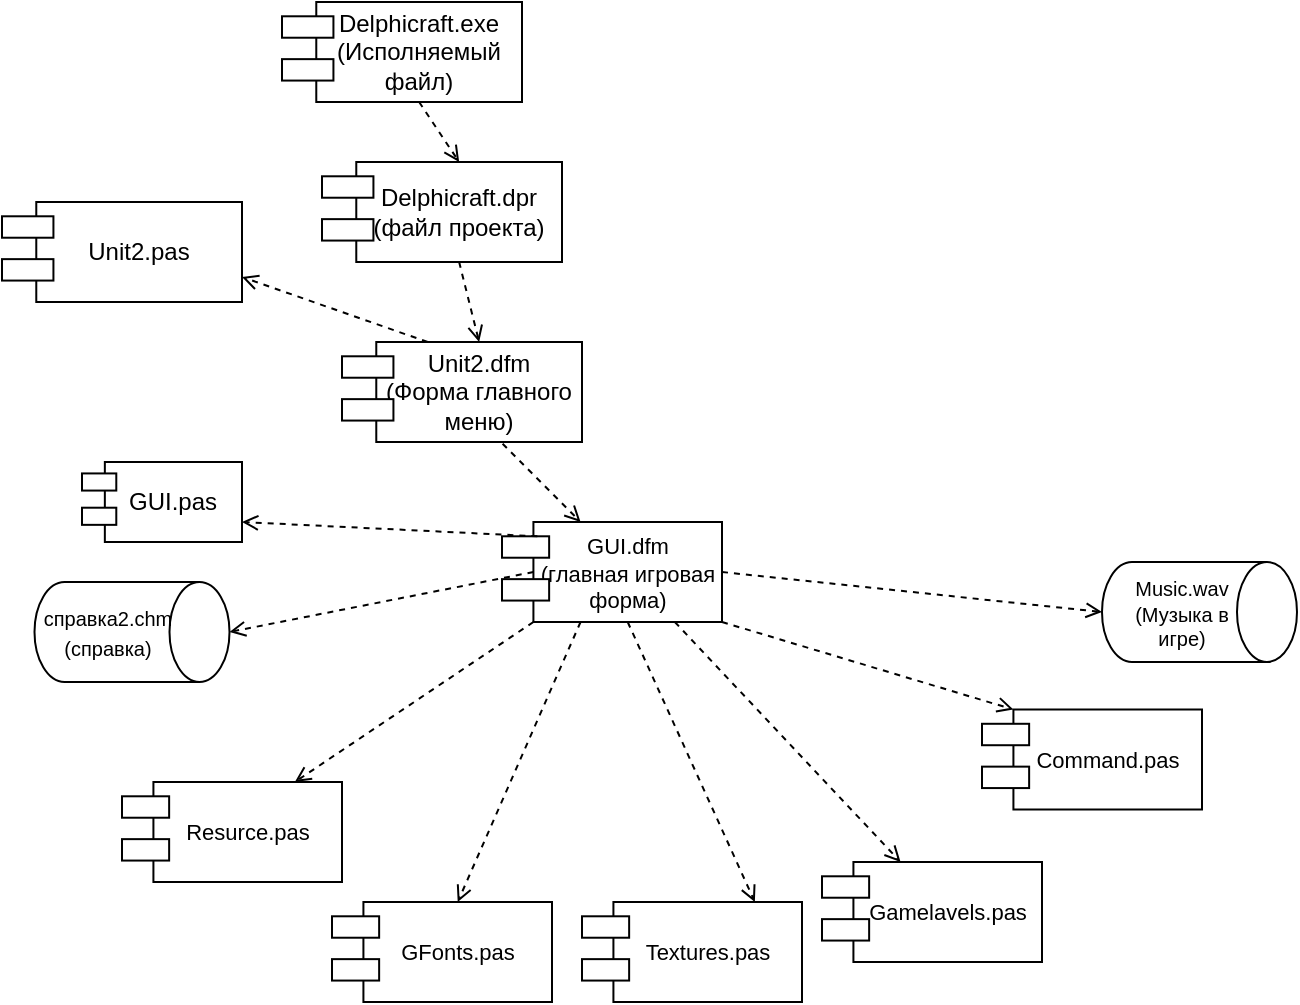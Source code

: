 <mxfile version="24.7.16">
  <diagram name="Страница — 1" id="lbg7ffR3EiaJTP5XwaKE">
    <mxGraphModel dx="1018" dy="563" grid="1" gridSize="10" guides="1" tooltips="1" connect="1" arrows="1" fold="1" page="1" pageScale="1" pageWidth="827" pageHeight="1169" math="0" shadow="0">
      <root>
        <mxCell id="0" />
        <mxCell id="1" parent="0" />
        <mxCell id="ARTo58OZnLdZcZKK6a_Y-5" value="" style="group" vertex="1" connectable="0" parent="1">
          <mxGeometry x="320" y="320" width="110" height="50" as="geometry" />
        </mxCell>
        <mxCell id="ARTo58OZnLdZcZKK6a_Y-1" value="&lt;font style=&quot;font-size: 11px;&quot;&gt;GUI.dfm&lt;/font&gt;&lt;div style=&quot;font-size: 11px;&quot;&gt;&lt;font style=&quot;font-size: 11px;&quot;&gt;(главная игровая форма)&lt;/font&gt;&lt;/div&gt;" style="rounded=0;whiteSpace=wrap;html=1;" vertex="1" parent="ARTo58OZnLdZcZKK6a_Y-5">
          <mxGeometry x="15.71" width="94.29" height="50" as="geometry" />
        </mxCell>
        <mxCell id="ARTo58OZnLdZcZKK6a_Y-2" value="" style="rounded=0;whiteSpace=wrap;html=1;" vertex="1" parent="ARTo58OZnLdZcZKK6a_Y-5">
          <mxGeometry y="7.143" width="23.571" height="10.714" as="geometry" />
        </mxCell>
        <mxCell id="ARTo58OZnLdZcZKK6a_Y-4" value="" style="rounded=0;whiteSpace=wrap;html=1;" vertex="1" parent="ARTo58OZnLdZcZKK6a_Y-5">
          <mxGeometry y="28.571" width="23.571" height="10.714" as="geometry" />
        </mxCell>
        <mxCell id="ARTo58OZnLdZcZKK6a_Y-6" value="" style="endArrow=open;dashed=1;html=1;rounded=0;exitX=1;exitY=0.5;exitDx=0;exitDy=0;endFill=0;entryX=0.5;entryY=1;entryDx=0;entryDy=0;entryPerimeter=0;" edge="1" parent="1" source="ARTo58OZnLdZcZKK6a_Y-1" target="ARTo58OZnLdZcZKK6a_Y-7">
          <mxGeometry width="50" height="50" relative="1" as="geometry">
            <mxPoint x="350" y="360" as="sourcePoint" />
            <mxPoint x="630" y="370" as="targetPoint" />
          </mxGeometry>
        </mxCell>
        <mxCell id="ARTo58OZnLdZcZKK6a_Y-7" value="" style="shape=cylinder3;whiteSpace=wrap;html=1;boundedLbl=1;backgroundOutline=1;size=15;rotation=90;" vertex="1" parent="1">
          <mxGeometry x="643.75" y="316.25" width="50" height="97.5" as="geometry" />
        </mxCell>
        <mxCell id="ARTo58OZnLdZcZKK6a_Y-8" value="&lt;font style=&quot;font-size: 10px;&quot;&gt;Music.wav&lt;/font&gt;&lt;div style=&quot;font-size: 10px;&quot;&gt;&lt;font style=&quot;font-size: 10px;&quot;&gt;(Музыка в игре)&lt;/font&gt;&lt;/div&gt;" style="text;html=1;align=center;verticalAlign=middle;whiteSpace=wrap;rounded=0;" vertex="1" parent="1">
          <mxGeometry x="630" y="350" width="60" height="30" as="geometry" />
        </mxCell>
        <mxCell id="ARTo58OZnLdZcZKK6a_Y-11" value="" style="endArrow=open;dashed=1;html=1;rounded=0;exitX=0;exitY=0.5;exitDx=0;exitDy=0;endFill=0;entryX=0.5;entryY=0;entryDx=0;entryDy=0;entryPerimeter=0;" edge="1" parent="1" source="ARTo58OZnLdZcZKK6a_Y-1" target="ARTo58OZnLdZcZKK6a_Y-9">
          <mxGeometry width="50" height="50" relative="1" as="geometry">
            <mxPoint x="140" y="403.75" as="sourcePoint" />
            <mxPoint x="330" y="423.75" as="targetPoint" />
          </mxGeometry>
        </mxCell>
        <mxCell id="ARTo58OZnLdZcZKK6a_Y-13" value="" style="group" vertex="1" connectable="0" parent="1">
          <mxGeometry x="86.25" y="350" width="97.5" height="50" as="geometry" />
        </mxCell>
        <mxCell id="ARTo58OZnLdZcZKK6a_Y-9" value="" style="shape=cylinder3;whiteSpace=wrap;html=1;boundedLbl=1;backgroundOutline=1;size=15;rotation=90;" vertex="1" parent="ARTo58OZnLdZcZKK6a_Y-13">
          <mxGeometry x="23.75" y="-23.75" width="50" height="97.5" as="geometry" />
        </mxCell>
        <mxCell id="ARTo58OZnLdZcZKK6a_Y-10" value="&lt;span style=&quot;font-size: 10px;&quot;&gt;справка2.chm&lt;/span&gt;&lt;div&gt;&lt;span style=&quot;font-size: 10px;&quot;&gt;(справка)&lt;/span&gt;&lt;/div&gt;" style="text;html=1;align=center;verticalAlign=middle;whiteSpace=wrap;rounded=0;" vertex="1" parent="ARTo58OZnLdZcZKK6a_Y-13">
          <mxGeometry x="13.75" y="10" width="46.25" height="30" as="geometry" />
        </mxCell>
        <mxCell id="ARTo58OZnLdZcZKK6a_Y-15" value="" style="group" vertex="1" connectable="0" parent="1">
          <mxGeometry x="110" y="290" width="80" height="40" as="geometry" />
        </mxCell>
        <mxCell id="ARTo58OZnLdZcZKK6a_Y-16" value="&lt;span style=&quot;text-align: left;&quot;&gt;GUI.pas&lt;/span&gt;" style="rounded=0;whiteSpace=wrap;html=1;" vertex="1" parent="ARTo58OZnLdZcZKK6a_Y-15">
          <mxGeometry x="11.425" width="68.575" height="40" as="geometry" />
        </mxCell>
        <mxCell id="ARTo58OZnLdZcZKK6a_Y-17" value="" style="rounded=0;whiteSpace=wrap;html=1;" vertex="1" parent="ARTo58OZnLdZcZKK6a_Y-15">
          <mxGeometry y="5.714" width="17.143" height="8.571" as="geometry" />
        </mxCell>
        <mxCell id="ARTo58OZnLdZcZKK6a_Y-18" value="" style="rounded=0;whiteSpace=wrap;html=1;" vertex="1" parent="ARTo58OZnLdZcZKK6a_Y-15">
          <mxGeometry y="22.857" width="17.143" height="8.571" as="geometry" />
        </mxCell>
        <mxCell id="ARTo58OZnLdZcZKK6a_Y-19" value="" style="endArrow=open;dashed=1;html=1;rounded=0;exitX=0.75;exitY=0;exitDx=0;exitDy=0;endFill=0;entryX=1;entryY=0.75;entryDx=0;entryDy=0;" edge="1" parent="1" source="ARTo58OZnLdZcZKK6a_Y-2" target="ARTo58OZnLdZcZKK6a_Y-16">
          <mxGeometry width="50" height="50" relative="1" as="geometry">
            <mxPoint x="346" y="355" as="sourcePoint" />
            <mxPoint x="194" y="385" as="targetPoint" />
          </mxGeometry>
        </mxCell>
        <mxCell id="ARTo58OZnLdZcZKK6a_Y-20" value="" style="group" vertex="1" connectable="0" parent="1">
          <mxGeometry x="240" y="230" width="120" height="50" as="geometry" />
        </mxCell>
        <mxCell id="ARTo58OZnLdZcZKK6a_Y-21" value="&lt;div style=&quot;&quot;&gt;&lt;span style=&quot;background-color: initial;&quot;&gt;Unit2.dfm&lt;/span&gt;&lt;/div&gt;&lt;div style=&quot;&quot;&gt;&lt;span style=&quot;background-color: initial;&quot;&gt;(Форма главного меню)&lt;/span&gt;&lt;/div&gt;" style="rounded=0;whiteSpace=wrap;html=1;align=center;" vertex="1" parent="ARTo58OZnLdZcZKK6a_Y-20">
          <mxGeometry x="17.138" width="102.862" height="50" as="geometry" />
        </mxCell>
        <mxCell id="ARTo58OZnLdZcZKK6a_Y-22" value="" style="rounded=0;whiteSpace=wrap;html=1;" vertex="1" parent="ARTo58OZnLdZcZKK6a_Y-20">
          <mxGeometry y="7.143" width="25.714" height="10.714" as="geometry" />
        </mxCell>
        <mxCell id="ARTo58OZnLdZcZKK6a_Y-23" value="" style="rounded=0;whiteSpace=wrap;html=1;" vertex="1" parent="ARTo58OZnLdZcZKK6a_Y-20">
          <mxGeometry y="28.571" width="25.714" height="10.714" as="geometry" />
        </mxCell>
        <mxCell id="ARTo58OZnLdZcZKK6a_Y-24" value="" style="endArrow=open;dashed=1;html=1;rounded=0;exitX=0.614;exitY=1.018;exitDx=0;exitDy=0;endFill=0;entryX=0.25;entryY=0;entryDx=0;entryDy=0;exitPerimeter=0;" edge="1" parent="1" source="ARTo58OZnLdZcZKK6a_Y-21" target="ARTo58OZnLdZcZKK6a_Y-1">
          <mxGeometry width="50" height="50" relative="1" as="geometry">
            <mxPoint x="348" y="337" as="sourcePoint" />
            <mxPoint x="200" y="330" as="targetPoint" />
          </mxGeometry>
        </mxCell>
        <mxCell id="ARTo58OZnLdZcZKK6a_Y-29" value="" style="group" vertex="1" connectable="0" parent="1">
          <mxGeometry x="70" y="160" width="120.0" height="50" as="geometry" />
        </mxCell>
        <mxCell id="ARTo58OZnLdZcZKK6a_Y-26" value="&lt;div style=&quot;&quot;&gt;Unit2.pas&lt;br&gt;&lt;/div&gt;" style="rounded=0;whiteSpace=wrap;html=1;align=center;" vertex="1" parent="ARTo58OZnLdZcZKK6a_Y-29">
          <mxGeometry x="17.138" width="102.862" height="50" as="geometry" />
        </mxCell>
        <mxCell id="ARTo58OZnLdZcZKK6a_Y-27" value="" style="rounded=0;whiteSpace=wrap;html=1;" vertex="1" parent="ARTo58OZnLdZcZKK6a_Y-29">
          <mxGeometry y="7.143" width="25.714" height="10.714" as="geometry" />
        </mxCell>
        <mxCell id="ARTo58OZnLdZcZKK6a_Y-28" value="" style="rounded=0;whiteSpace=wrap;html=1;" vertex="1" parent="ARTo58OZnLdZcZKK6a_Y-29">
          <mxGeometry y="28.571" width="25.714" height="10.714" as="geometry" />
        </mxCell>
        <mxCell id="ARTo58OZnLdZcZKK6a_Y-30" value="" style="endArrow=open;dashed=1;html=1;rounded=0;exitX=0.25;exitY=0;exitDx=0;exitDy=0;endFill=0;entryX=1;entryY=0.75;entryDx=0;entryDy=0;" edge="1" parent="1" source="ARTo58OZnLdZcZKK6a_Y-21" target="ARTo58OZnLdZcZKK6a_Y-26">
          <mxGeometry width="50" height="50" relative="1" as="geometry">
            <mxPoint x="320" y="291" as="sourcePoint" />
            <mxPoint x="369" y="330" as="targetPoint" />
          </mxGeometry>
        </mxCell>
        <mxCell id="ARTo58OZnLdZcZKK6a_Y-31" value="" style="group" vertex="1" connectable="0" parent="1">
          <mxGeometry x="210" y="60" width="120.0" height="50" as="geometry" />
        </mxCell>
        <mxCell id="ARTo58OZnLdZcZKK6a_Y-32" value="&lt;div style=&quot;&quot;&gt;Delphicraft.exe&lt;br&gt;&lt;/div&gt;&lt;div style=&quot;&quot;&gt;(Исполняемый файл)&lt;/div&gt;" style="rounded=0;whiteSpace=wrap;html=1;align=center;" vertex="1" parent="ARTo58OZnLdZcZKK6a_Y-31">
          <mxGeometry x="17.138" width="102.862" height="50" as="geometry" />
        </mxCell>
        <mxCell id="ARTo58OZnLdZcZKK6a_Y-33" value="" style="rounded=0;whiteSpace=wrap;html=1;" vertex="1" parent="ARTo58OZnLdZcZKK6a_Y-31">
          <mxGeometry y="7.143" width="25.714" height="10.714" as="geometry" />
        </mxCell>
        <mxCell id="ARTo58OZnLdZcZKK6a_Y-34" value="" style="rounded=0;whiteSpace=wrap;html=1;" vertex="1" parent="ARTo58OZnLdZcZKK6a_Y-31">
          <mxGeometry y="28.571" width="25.714" height="10.714" as="geometry" />
        </mxCell>
        <mxCell id="ARTo58OZnLdZcZKK6a_Y-35" value="" style="group" vertex="1" connectable="0" parent="1">
          <mxGeometry x="230" y="140" width="120.0" height="50" as="geometry" />
        </mxCell>
        <mxCell id="ARTo58OZnLdZcZKK6a_Y-36" value="&lt;div style=&quot;&quot;&gt;Delphicraft.dpr&lt;br&gt;&lt;/div&gt;&lt;div style=&quot;&quot;&gt;(файл проекта)&lt;/div&gt;" style="rounded=0;whiteSpace=wrap;html=1;align=center;" vertex="1" parent="ARTo58OZnLdZcZKK6a_Y-35">
          <mxGeometry x="17.138" width="102.862" height="50" as="geometry" />
        </mxCell>
        <mxCell id="ARTo58OZnLdZcZKK6a_Y-37" value="" style="rounded=0;whiteSpace=wrap;html=1;" vertex="1" parent="ARTo58OZnLdZcZKK6a_Y-35">
          <mxGeometry y="7.143" width="25.714" height="10.714" as="geometry" />
        </mxCell>
        <mxCell id="ARTo58OZnLdZcZKK6a_Y-38" value="" style="rounded=0;whiteSpace=wrap;html=1;" vertex="1" parent="ARTo58OZnLdZcZKK6a_Y-35">
          <mxGeometry y="28.571" width="25.714" height="10.714" as="geometry" />
        </mxCell>
        <mxCell id="ARTo58OZnLdZcZKK6a_Y-40" value="" style="endArrow=open;dashed=1;html=1;rounded=0;exitX=0.5;exitY=1;exitDx=0;exitDy=0;endFill=0;entryX=0.5;entryY=0;entryDx=0;entryDy=0;" edge="1" parent="1" source="ARTo58OZnLdZcZKK6a_Y-32" target="ARTo58OZnLdZcZKK6a_Y-36">
          <mxGeometry width="50" height="50" relative="1" as="geometry">
            <mxPoint x="320" y="291" as="sourcePoint" />
            <mxPoint x="369" y="330" as="targetPoint" />
          </mxGeometry>
        </mxCell>
        <mxCell id="ARTo58OZnLdZcZKK6a_Y-41" value="" style="endArrow=open;dashed=1;html=1;rounded=0;exitX=0.5;exitY=1;exitDx=0;exitDy=0;endFill=0;entryX=0.5;entryY=0;entryDx=0;entryDy=0;" edge="1" parent="1" source="ARTo58OZnLdZcZKK6a_Y-36" target="ARTo58OZnLdZcZKK6a_Y-21">
          <mxGeometry width="50" height="50" relative="1" as="geometry">
            <mxPoint x="289" y="120" as="sourcePoint" />
            <mxPoint x="309" y="150" as="targetPoint" />
          </mxGeometry>
        </mxCell>
        <mxCell id="ARTo58OZnLdZcZKK6a_Y-42" value="" style="group" vertex="1" connectable="0" parent="1">
          <mxGeometry x="560" y="413.75" width="110" height="50" as="geometry" />
        </mxCell>
        <mxCell id="ARTo58OZnLdZcZKK6a_Y-43" value="&lt;span style=&quot;font-size: 11px;&quot;&gt;Command.pas&lt;/span&gt;" style="rounded=0;whiteSpace=wrap;html=1;" vertex="1" parent="ARTo58OZnLdZcZKK6a_Y-42">
          <mxGeometry x="15.71" width="94.29" height="50" as="geometry" />
        </mxCell>
        <mxCell id="ARTo58OZnLdZcZKK6a_Y-44" value="" style="rounded=0;whiteSpace=wrap;html=1;" vertex="1" parent="ARTo58OZnLdZcZKK6a_Y-42">
          <mxGeometry y="7.143" width="23.571" height="10.714" as="geometry" />
        </mxCell>
        <mxCell id="ARTo58OZnLdZcZKK6a_Y-45" value="" style="rounded=0;whiteSpace=wrap;html=1;" vertex="1" parent="ARTo58OZnLdZcZKK6a_Y-42">
          <mxGeometry y="28.571" width="23.571" height="10.714" as="geometry" />
        </mxCell>
        <mxCell id="ARTo58OZnLdZcZKK6a_Y-46" value="" style="endArrow=open;dashed=1;html=1;rounded=0;exitX=1;exitY=1;exitDx=0;exitDy=0;endFill=0;entryX=0;entryY=0;entryDx=0;entryDy=0;" edge="1" parent="1" source="ARTo58OZnLdZcZKK6a_Y-1" target="ARTo58OZnLdZcZKK6a_Y-43">
          <mxGeometry width="50" height="50" relative="1" as="geometry">
            <mxPoint x="440" y="355" as="sourcePoint" />
            <mxPoint x="630" y="375" as="targetPoint" />
          </mxGeometry>
        </mxCell>
        <mxCell id="ARTo58OZnLdZcZKK6a_Y-48" value="" style="group" vertex="1" connectable="0" parent="1">
          <mxGeometry x="480" y="490" width="110" height="50" as="geometry" />
        </mxCell>
        <mxCell id="ARTo58OZnLdZcZKK6a_Y-49" value="&lt;span style=&quot;font-size: 11px;&quot;&gt;Gamelavels.pas&lt;/span&gt;" style="rounded=0;whiteSpace=wrap;html=1;" vertex="1" parent="ARTo58OZnLdZcZKK6a_Y-48">
          <mxGeometry x="15.71" width="94.29" height="50" as="geometry" />
        </mxCell>
        <mxCell id="ARTo58OZnLdZcZKK6a_Y-50" value="" style="rounded=0;whiteSpace=wrap;html=1;" vertex="1" parent="ARTo58OZnLdZcZKK6a_Y-48">
          <mxGeometry y="7.143" width="23.571" height="10.714" as="geometry" />
        </mxCell>
        <mxCell id="ARTo58OZnLdZcZKK6a_Y-51" value="" style="rounded=0;whiteSpace=wrap;html=1;" vertex="1" parent="ARTo58OZnLdZcZKK6a_Y-48">
          <mxGeometry y="28.571" width="23.571" height="10.714" as="geometry" />
        </mxCell>
        <mxCell id="ARTo58OZnLdZcZKK6a_Y-52" value="" style="endArrow=open;dashed=1;html=1;rounded=0;exitX=0.75;exitY=1;exitDx=0;exitDy=0;endFill=0;entryX=0.25;entryY=0;entryDx=0;entryDy=0;" edge="1" parent="1" source="ARTo58OZnLdZcZKK6a_Y-1" target="ARTo58OZnLdZcZKK6a_Y-49">
          <mxGeometry width="50" height="50" relative="1" as="geometry">
            <mxPoint x="440" y="380" as="sourcePoint" />
            <mxPoint x="489" y="400" as="targetPoint" />
          </mxGeometry>
        </mxCell>
        <mxCell id="ARTo58OZnLdZcZKK6a_Y-53" value="" style="group" vertex="1" connectable="0" parent="1">
          <mxGeometry x="235" y="510" width="110" height="50" as="geometry" />
        </mxCell>
        <mxCell id="ARTo58OZnLdZcZKK6a_Y-54" value="&lt;span style=&quot;font-size: 11px;&quot;&gt;GFonts.pas&lt;/span&gt;" style="rounded=0;whiteSpace=wrap;html=1;" vertex="1" parent="ARTo58OZnLdZcZKK6a_Y-53">
          <mxGeometry x="15.71" width="94.29" height="50" as="geometry" />
        </mxCell>
        <mxCell id="ARTo58OZnLdZcZKK6a_Y-55" value="" style="rounded=0;whiteSpace=wrap;html=1;" vertex="1" parent="ARTo58OZnLdZcZKK6a_Y-53">
          <mxGeometry y="7.143" width="23.571" height="10.714" as="geometry" />
        </mxCell>
        <mxCell id="ARTo58OZnLdZcZKK6a_Y-56" value="" style="rounded=0;whiteSpace=wrap;html=1;" vertex="1" parent="ARTo58OZnLdZcZKK6a_Y-53">
          <mxGeometry y="28.571" width="23.571" height="10.714" as="geometry" />
        </mxCell>
        <mxCell id="ARTo58OZnLdZcZKK6a_Y-57" value="" style="group" vertex="1" connectable="0" parent="1">
          <mxGeometry x="130" y="450" width="110" height="50" as="geometry" />
        </mxCell>
        <mxCell id="ARTo58OZnLdZcZKK6a_Y-58" value="&lt;span style=&quot;font-size: 11px;&quot;&gt;Resurce.pas&lt;/span&gt;" style="rounded=0;whiteSpace=wrap;html=1;" vertex="1" parent="ARTo58OZnLdZcZKK6a_Y-57">
          <mxGeometry x="15.71" width="94.29" height="50" as="geometry" />
        </mxCell>
        <mxCell id="ARTo58OZnLdZcZKK6a_Y-59" value="" style="rounded=0;whiteSpace=wrap;html=1;" vertex="1" parent="ARTo58OZnLdZcZKK6a_Y-57">
          <mxGeometry y="7.143" width="23.571" height="10.714" as="geometry" />
        </mxCell>
        <mxCell id="ARTo58OZnLdZcZKK6a_Y-60" value="" style="rounded=0;whiteSpace=wrap;html=1;" vertex="1" parent="ARTo58OZnLdZcZKK6a_Y-57">
          <mxGeometry y="28.571" width="23.571" height="10.714" as="geometry" />
        </mxCell>
        <mxCell id="ARTo58OZnLdZcZKK6a_Y-61" value="" style="group" vertex="1" connectable="0" parent="1">
          <mxGeometry x="360" y="510" width="110" height="50" as="geometry" />
        </mxCell>
        <mxCell id="ARTo58OZnLdZcZKK6a_Y-62" value="&lt;span style=&quot;font-size: 11px;&quot;&gt;Textures.pas&lt;/span&gt;" style="rounded=0;whiteSpace=wrap;html=1;" vertex="1" parent="ARTo58OZnLdZcZKK6a_Y-61">
          <mxGeometry x="15.71" width="94.29" height="50" as="geometry" />
        </mxCell>
        <mxCell id="ARTo58OZnLdZcZKK6a_Y-63" value="" style="rounded=0;whiteSpace=wrap;html=1;" vertex="1" parent="ARTo58OZnLdZcZKK6a_Y-61">
          <mxGeometry y="7.143" width="23.571" height="10.714" as="geometry" />
        </mxCell>
        <mxCell id="ARTo58OZnLdZcZKK6a_Y-64" value="" style="rounded=0;whiteSpace=wrap;html=1;" vertex="1" parent="ARTo58OZnLdZcZKK6a_Y-61">
          <mxGeometry y="28.571" width="23.571" height="10.714" as="geometry" />
        </mxCell>
        <mxCell id="ARTo58OZnLdZcZKK6a_Y-65" value="" style="endArrow=open;dashed=1;html=1;rounded=0;exitX=0.5;exitY=1;exitDx=0;exitDy=0;endFill=0;entryX=0.75;entryY=0;entryDx=0;entryDy=0;" edge="1" parent="1" source="ARTo58OZnLdZcZKK6a_Y-1" target="ARTo58OZnLdZcZKK6a_Y-62">
          <mxGeometry width="50" height="50" relative="1" as="geometry">
            <mxPoint x="416" y="380" as="sourcePoint" />
            <mxPoint x="549" y="460" as="targetPoint" />
          </mxGeometry>
        </mxCell>
        <mxCell id="ARTo58OZnLdZcZKK6a_Y-66" value="" style="endArrow=open;dashed=1;html=1;rounded=0;exitX=0.25;exitY=1;exitDx=0;exitDy=0;endFill=0;entryX=0.5;entryY=0;entryDx=0;entryDy=0;" edge="1" parent="1" source="ARTo58OZnLdZcZKK6a_Y-1" target="ARTo58OZnLdZcZKK6a_Y-54">
          <mxGeometry width="50" height="50" relative="1" as="geometry">
            <mxPoint x="393" y="380" as="sourcePoint" />
            <mxPoint x="486" y="510" as="targetPoint" />
          </mxGeometry>
        </mxCell>
        <mxCell id="ARTo58OZnLdZcZKK6a_Y-67" value="" style="endArrow=open;dashed=1;html=1;rounded=0;exitX=0;exitY=1;exitDx=0;exitDy=0;endFill=0;entryX=0.75;entryY=0;entryDx=0;entryDy=0;" edge="1" parent="1" source="ARTo58OZnLdZcZKK6a_Y-1" target="ARTo58OZnLdZcZKK6a_Y-58">
          <mxGeometry width="50" height="50" relative="1" as="geometry">
            <mxPoint x="369" y="380" as="sourcePoint" />
            <mxPoint x="318" y="490" as="targetPoint" />
          </mxGeometry>
        </mxCell>
      </root>
    </mxGraphModel>
  </diagram>
</mxfile>
